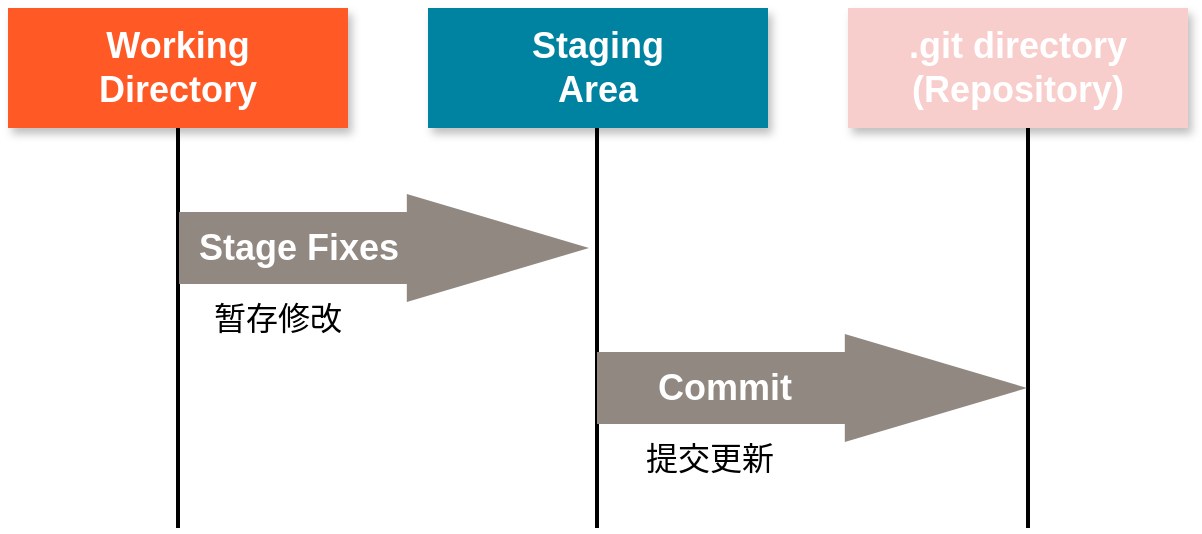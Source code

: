 <mxfile version="21.2.1" type="device">
  <diagram name="第 1 页" id="indisLRFP4kBTXNJLHcs">
    <mxGraphModel dx="898" dy="579" grid="1" gridSize="10" guides="1" tooltips="1" connect="1" arrows="1" fold="1" page="1" pageScale="1" pageWidth="827" pageHeight="1169" math="0" shadow="0">
      <root>
        <mxCell id="0" />
        <mxCell id="1" parent="0" />
        <mxCell id="TZQG_eTM_Jlkd09ifVAf-1" value="&lt;font color=&quot;#ffffff&quot; style=&quot;font-size: 18px;&quot;&gt;&lt;b&gt;Working&lt;br&gt;Directory&lt;/b&gt;&lt;/font&gt;" style="rounded=0;whiteSpace=wrap;html=1;fillColor=#ff5a26;shadow=1;strokeColor=none;" vertex="1" parent="1">
          <mxGeometry x="170" y="140" width="170" height="60" as="geometry" />
        </mxCell>
        <mxCell id="TZQG_eTM_Jlkd09ifVAf-2" value="&lt;font color=&quot;#ffffff&quot;&gt;&lt;span style=&quot;font-size: 18px;&quot;&gt;&lt;b&gt;Staging&lt;br&gt;&lt;/b&gt;&lt;/span&gt;&lt;/font&gt;&lt;b&gt;&lt;font color=&quot;#ffffff&quot; style=&quot;font-size: 18px;&quot;&gt;Area&lt;/font&gt;&lt;/b&gt;" style="rounded=0;whiteSpace=wrap;html=1;fillColor=#0083a0;shadow=1;strokeColor=none;" vertex="1" parent="1">
          <mxGeometry x="380" y="140" width="170" height="60" as="geometry" />
        </mxCell>
        <mxCell id="TZQG_eTM_Jlkd09ifVAf-3" value="&lt;font color=&quot;#ffffff&quot;&gt;&lt;span style=&quot;font-size: 18px;&quot;&gt;&lt;b&gt;.git directory&lt;br&gt;(Repository)&lt;br&gt;&lt;/b&gt;&lt;/span&gt;&lt;/font&gt;" style="rounded=0;whiteSpace=wrap;html=1;fillColor=#f8cecc;shadow=1;strokeColor=none;" vertex="1" parent="1">
          <mxGeometry x="590" y="140" width="170" height="60" as="geometry" />
        </mxCell>
        <mxCell id="TZQG_eTM_Jlkd09ifVAf-4" value="" style="endArrow=none;html=1;rounded=0;entryX=0.5;entryY=1;entryDx=0;entryDy=0;strokeWidth=2;" edge="1" parent="1" target="TZQG_eTM_Jlkd09ifVAf-1">
          <mxGeometry width="50" height="50" relative="1" as="geometry">
            <mxPoint x="255" y="400" as="sourcePoint" />
            <mxPoint x="420" y="260" as="targetPoint" />
          </mxGeometry>
        </mxCell>
        <mxCell id="TZQG_eTM_Jlkd09ifVAf-5" value="" style="endArrow=none;html=1;rounded=0;entryX=0.5;entryY=1;entryDx=0;entryDy=0;strokeWidth=2;" edge="1" parent="1">
          <mxGeometry width="50" height="50" relative="1" as="geometry">
            <mxPoint x="464.5" y="400" as="sourcePoint" />
            <mxPoint x="464.5" y="200" as="targetPoint" />
          </mxGeometry>
        </mxCell>
        <mxCell id="TZQG_eTM_Jlkd09ifVAf-6" value="" style="endArrow=none;html=1;rounded=0;entryX=0.5;entryY=1;entryDx=0;entryDy=0;strokeWidth=2;" edge="1" parent="1">
          <mxGeometry width="50" height="50" relative="1" as="geometry">
            <mxPoint x="680" y="400" as="sourcePoint" />
            <mxPoint x="680" y="200" as="targetPoint" />
          </mxGeometry>
        </mxCell>
        <mxCell id="TZQG_eTM_Jlkd09ifVAf-7" value="" style="shape=flexArrow;endArrow=classic;html=1;rounded=0;width=36;endSize=30.03;strokeColor=none;fillColor=#918881;endWidth=17;" edge="1" parent="1">
          <mxGeometry width="50" height="50" relative="1" as="geometry">
            <mxPoint x="255" y="260" as="sourcePoint" />
            <mxPoint x="461" y="260" as="targetPoint" />
          </mxGeometry>
        </mxCell>
        <mxCell id="TZQG_eTM_Jlkd09ifVAf-12" value="&lt;b&gt;&lt;font color=&quot;#ffffff&quot; style=&quot;font-size: 18px;&quot;&gt;Stage Fixes&lt;/font&gt;&lt;/b&gt;" style="edgeLabel;html=1;align=center;verticalAlign=middle;resizable=0;points=[];labelBackgroundColor=none;" vertex="1" connectable="0" parent="TZQG_eTM_Jlkd09ifVAf-7">
          <mxGeometry x="-0.143" y="3" relative="1" as="geometry">
            <mxPoint x="-29" y="3" as="offset" />
          </mxGeometry>
        </mxCell>
        <mxCell id="TZQG_eTM_Jlkd09ifVAf-13" value="&lt;font style=&quot;font-size: 16px;&quot;&gt;暂存修改&lt;/font&gt;" style="text;html=1;strokeColor=none;fillColor=none;align=center;verticalAlign=middle;whiteSpace=wrap;rounded=0;" vertex="1" parent="1">
          <mxGeometry x="260" y="280" width="90" height="30" as="geometry" />
        </mxCell>
        <mxCell id="TZQG_eTM_Jlkd09ifVAf-14" value="" style="shape=flexArrow;endArrow=classic;html=1;rounded=0;width=36;endSize=30.03;strokeColor=none;fillColor=#918881;endWidth=17;" edge="1" parent="1">
          <mxGeometry width="50" height="50" relative="1" as="geometry">
            <mxPoint x="464" y="330" as="sourcePoint" />
            <mxPoint x="680" y="330" as="targetPoint" />
          </mxGeometry>
        </mxCell>
        <mxCell id="TZQG_eTM_Jlkd09ifVAf-15" value="&lt;b&gt;&lt;font color=&quot;#ffffff&quot; style=&quot;font-size: 18px;&quot;&gt;Commit&lt;br&gt;&lt;/font&gt;&lt;/b&gt;" style="edgeLabel;html=1;align=center;verticalAlign=middle;resizable=0;points=[];labelBackgroundColor=none;" vertex="1" connectable="0" parent="TZQG_eTM_Jlkd09ifVAf-14">
          <mxGeometry x="-0.143" y="3" relative="1" as="geometry">
            <mxPoint x="-29" y="3" as="offset" />
          </mxGeometry>
        </mxCell>
        <mxCell id="TZQG_eTM_Jlkd09ifVAf-16" value="&lt;font style=&quot;font-size: 16px;&quot;&gt;提交更新&lt;/font&gt;" style="text;html=1;strokeColor=none;fillColor=none;align=center;verticalAlign=middle;whiteSpace=wrap;rounded=0;" vertex="1" parent="1">
          <mxGeometry x="476" y="350" width="90" height="30" as="geometry" />
        </mxCell>
      </root>
    </mxGraphModel>
  </diagram>
</mxfile>
